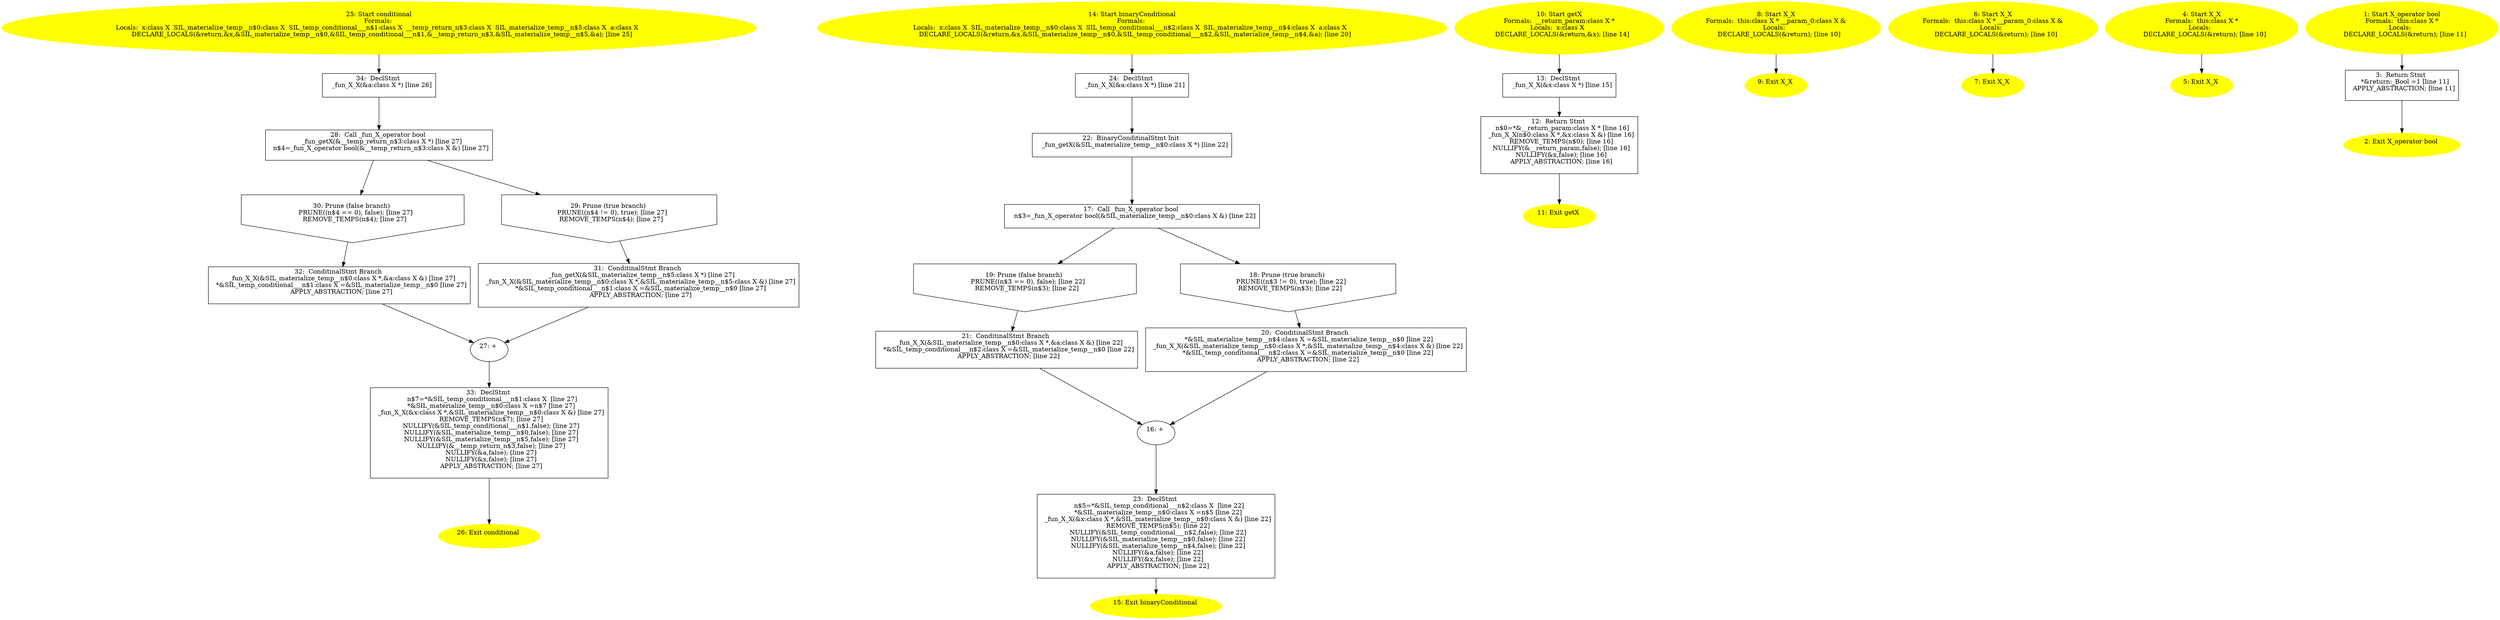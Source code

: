 digraph iCFG {
34 [label="34:  DeclStmt \n   _fun_X_X(&a:class X *) [line 26]\n " shape="box"]
	

	 34 -> 28 ;
33 [label="33:  DeclStmt \n   n$7=*&SIL_temp_conditional___n$1:class X  [line 27]\n  *&SIL_materialize_temp__n$0:class X =n$7 [line 27]\n  _fun_X_X(&x:class X *,&SIL_materialize_temp__n$0:class X &) [line 27]\n  REMOVE_TEMPS(n$7); [line 27]\n  NULLIFY(&SIL_temp_conditional___n$1,false); [line 27]\n  NULLIFY(&SIL_materialize_temp__n$0,false); [line 27]\n  NULLIFY(&SIL_materialize_temp__n$5,false); [line 27]\n  NULLIFY(&__temp_return_n$3,false); [line 27]\n  NULLIFY(&a,false); [line 27]\n  NULLIFY(&x,false); [line 27]\n  APPLY_ABSTRACTION; [line 27]\n " shape="box"]
	

	 33 -> 26 ;
32 [label="32:  ConditinalStmt Branch \n   _fun_X_X(&SIL_materialize_temp__n$0:class X *,&a:class X &) [line 27]\n  *&SIL_temp_conditional___n$1:class X =&SIL_materialize_temp__n$0 [line 27]\n  APPLY_ABSTRACTION; [line 27]\n " shape="box"]
	

	 32 -> 27 ;
31 [label="31:  ConditinalStmt Branch \n   _fun_getX(&SIL_materialize_temp__n$5:class X *) [line 27]\n  _fun_X_X(&SIL_materialize_temp__n$0:class X *,&SIL_materialize_temp__n$5:class X &) [line 27]\n  *&SIL_temp_conditional___n$1:class X =&SIL_materialize_temp__n$0 [line 27]\n  APPLY_ABSTRACTION; [line 27]\n " shape="box"]
	

	 31 -> 27 ;
30 [label="30: Prune (false branch) \n   PRUNE((n$4 == 0), false); [line 27]\n  REMOVE_TEMPS(n$4); [line 27]\n " shape="invhouse"]
	

	 30 -> 32 ;
29 [label="29: Prune (true branch) \n   PRUNE((n$4 != 0), true); [line 27]\n  REMOVE_TEMPS(n$4); [line 27]\n " shape="invhouse"]
	

	 29 -> 31 ;
28 [label="28:  Call _fun_X_operator bool \n   _fun_getX(&__temp_return_n$3:class X *) [line 27]\n  n$4=_fun_X_operator bool(&__temp_return_n$3:class X &) [line 27]\n " shape="box"]
	

	 28 -> 29 ;
	 28 -> 30 ;
27 [label="27: + \n  " ]
	

	 27 -> 33 ;
26 [label="26: Exit conditional \n  " color=yellow style=filled]
	

25 [label="25: Start conditional\nFormals: \nLocals:  x:class X  SIL_materialize_temp__n$0:class X  SIL_temp_conditional___n$1:class X  __temp_return_n$3:class X  SIL_materialize_temp__n$5:class X  a:class X  \n   DECLARE_LOCALS(&return,&x,&SIL_materialize_temp__n$0,&SIL_temp_conditional___n$1,&__temp_return_n$3,&SIL_materialize_temp__n$5,&a); [line 25]\n " color=yellow style=filled]
	

	 25 -> 34 ;
24 [label="24:  DeclStmt \n   _fun_X_X(&a:class X *) [line 21]\n " shape="box"]
	

	 24 -> 22 ;
23 [label="23:  DeclStmt \n   n$5=*&SIL_temp_conditional___n$2:class X  [line 22]\n  *&SIL_materialize_temp__n$0:class X =n$5 [line 22]\n  _fun_X_X(&x:class X *,&SIL_materialize_temp__n$0:class X &) [line 22]\n  REMOVE_TEMPS(n$5); [line 22]\n  NULLIFY(&SIL_temp_conditional___n$2,false); [line 22]\n  NULLIFY(&SIL_materialize_temp__n$0,false); [line 22]\n  NULLIFY(&SIL_materialize_temp__n$4,false); [line 22]\n  NULLIFY(&a,false); [line 22]\n  NULLIFY(&x,false); [line 22]\n  APPLY_ABSTRACTION; [line 22]\n " shape="box"]
	

	 23 -> 15 ;
22 [label="22:  BinaryConditinalStmt Init \n   _fun_getX(&SIL_materialize_temp__n$0:class X *) [line 22]\n " shape="box"]
	

	 22 -> 17 ;
21 [label="21:  ConditinalStmt Branch \n   _fun_X_X(&SIL_materialize_temp__n$0:class X *,&a:class X &) [line 22]\n  *&SIL_temp_conditional___n$2:class X =&SIL_materialize_temp__n$0 [line 22]\n  APPLY_ABSTRACTION; [line 22]\n " shape="box"]
	

	 21 -> 16 ;
20 [label="20:  ConditinalStmt Branch \n   *&SIL_materialize_temp__n$4:class X =&SIL_materialize_temp__n$0 [line 22]\n  _fun_X_X(&SIL_materialize_temp__n$0:class X *,&SIL_materialize_temp__n$4:class X &) [line 22]\n  *&SIL_temp_conditional___n$2:class X =&SIL_materialize_temp__n$0 [line 22]\n  APPLY_ABSTRACTION; [line 22]\n " shape="box"]
	

	 20 -> 16 ;
19 [label="19: Prune (false branch) \n   PRUNE((n$3 == 0), false); [line 22]\n  REMOVE_TEMPS(n$3); [line 22]\n " shape="invhouse"]
	

	 19 -> 21 ;
18 [label="18: Prune (true branch) \n   PRUNE((n$3 != 0), true); [line 22]\n  REMOVE_TEMPS(n$3); [line 22]\n " shape="invhouse"]
	

	 18 -> 20 ;
17 [label="17:  Call _fun_X_operator bool \n   n$3=_fun_X_operator bool(&SIL_materialize_temp__n$0:class X &) [line 22]\n " shape="box"]
	

	 17 -> 18 ;
	 17 -> 19 ;
16 [label="16: + \n  " ]
	

	 16 -> 23 ;
15 [label="15: Exit binaryConditional \n  " color=yellow style=filled]
	

14 [label="14: Start binaryConditional\nFormals: \nLocals:  x:class X  SIL_materialize_temp__n$0:class X  SIL_temp_conditional___n$2:class X  SIL_materialize_temp__n$4:class X  a:class X  \n   DECLARE_LOCALS(&return,&x,&SIL_materialize_temp__n$0,&SIL_temp_conditional___n$2,&SIL_materialize_temp__n$4,&a); [line 20]\n " color=yellow style=filled]
	

	 14 -> 24 ;
13 [label="13:  DeclStmt \n   _fun_X_X(&x:class X *) [line 15]\n " shape="box"]
	

	 13 -> 12 ;
12 [label="12:  Return Stmt \n   n$0=*&__return_param:class X * [line 16]\n  _fun_X_X(n$0:class X *,&x:class X &) [line 16]\n  REMOVE_TEMPS(n$0); [line 16]\n  NULLIFY(&__return_param,false); [line 16]\n  NULLIFY(&x,false); [line 16]\n  APPLY_ABSTRACTION; [line 16]\n " shape="box"]
	

	 12 -> 11 ;
11 [label="11: Exit getX \n  " color=yellow style=filled]
	

10 [label="10: Start getX\nFormals:  __return_param:class X *\nLocals:  x:class X  \n   DECLARE_LOCALS(&return,&x); [line 14]\n " color=yellow style=filled]
	

	 10 -> 13 ;
9 [label="9: Exit X_X \n  " color=yellow style=filled]
	

8 [label="8: Start X_X\nFormals:  this:class X * __param_0:class X &\nLocals:  \n   DECLARE_LOCALS(&return); [line 10]\n " color=yellow style=filled]
	

	 8 -> 9 ;
7 [label="7: Exit X_X \n  " color=yellow style=filled]
	

6 [label="6: Start X_X\nFormals:  this:class X * __param_0:class X &\nLocals:  \n   DECLARE_LOCALS(&return); [line 10]\n " color=yellow style=filled]
	

	 6 -> 7 ;
5 [label="5: Exit X_X \n  " color=yellow style=filled]
	

4 [label="4: Start X_X\nFormals:  this:class X *\nLocals:  \n   DECLARE_LOCALS(&return); [line 10]\n " color=yellow style=filled]
	

	 4 -> 5 ;
3 [label="3:  Return Stmt \n   *&return:_Bool =1 [line 11]\n  APPLY_ABSTRACTION; [line 11]\n " shape="box"]
	

	 3 -> 2 ;
2 [label="2: Exit X_operator bool \n  " color=yellow style=filled]
	

1 [label="1: Start X_operator bool\nFormals:  this:class X *\nLocals:  \n   DECLARE_LOCALS(&return); [line 11]\n " color=yellow style=filled]
	

	 1 -> 3 ;
}

